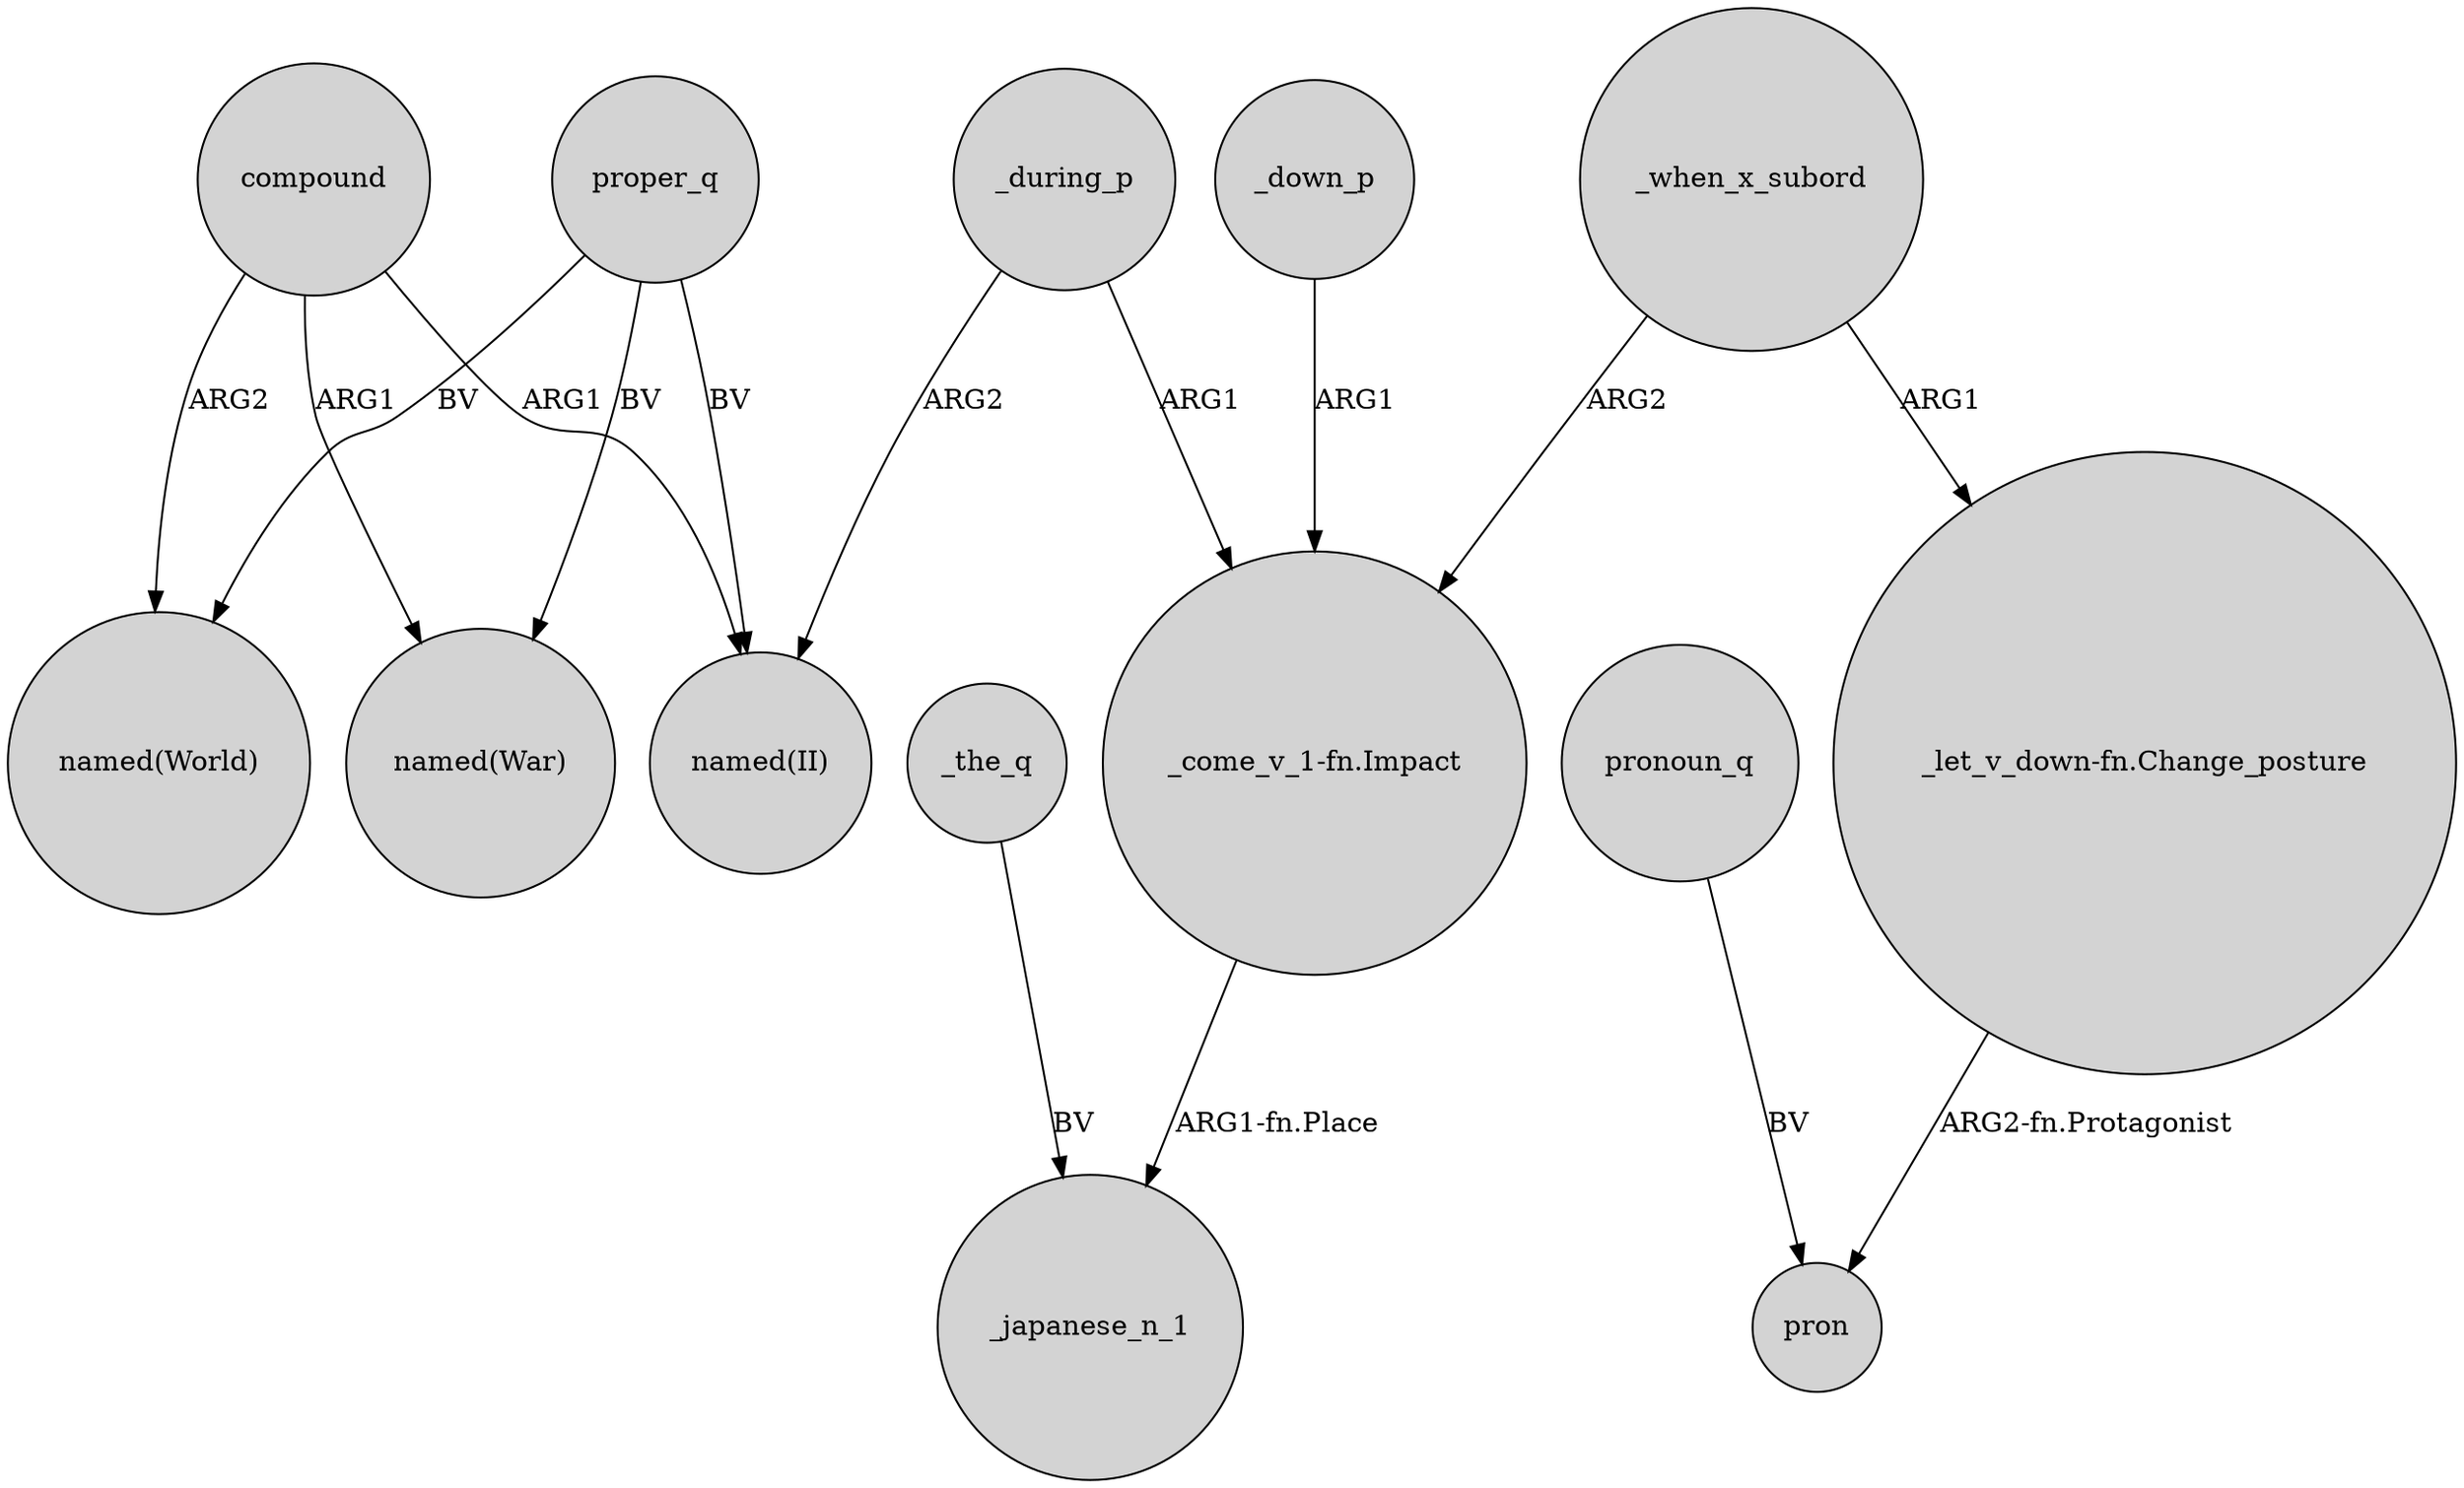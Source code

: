 digraph {
	node [shape=circle style=filled]
	compound -> "named(War)" [label=ARG1]
	"_let_v_down-fn.Change_posture" -> pron [label="ARG2-fn.Protagonist"]
	compound -> "named(II)" [label=ARG1]
	_when_x_subord -> "_come_v_1-fn.Impact" [label=ARG2]
	"_come_v_1-fn.Impact" -> _japanese_n_1 [label="ARG1-fn.Place"]
	proper_q -> "named(World)" [label=BV]
	proper_q -> "named(II)" [label=BV]
	_when_x_subord -> "_let_v_down-fn.Change_posture" [label=ARG1]
	compound -> "named(World)" [label=ARG2]
	_during_p -> "named(II)" [label=ARG2]
	_the_q -> _japanese_n_1 [label=BV]
	pronoun_q -> pron [label=BV]
	_down_p -> "_come_v_1-fn.Impact" [label=ARG1]
	proper_q -> "named(War)" [label=BV]
	_during_p -> "_come_v_1-fn.Impact" [label=ARG1]
}
